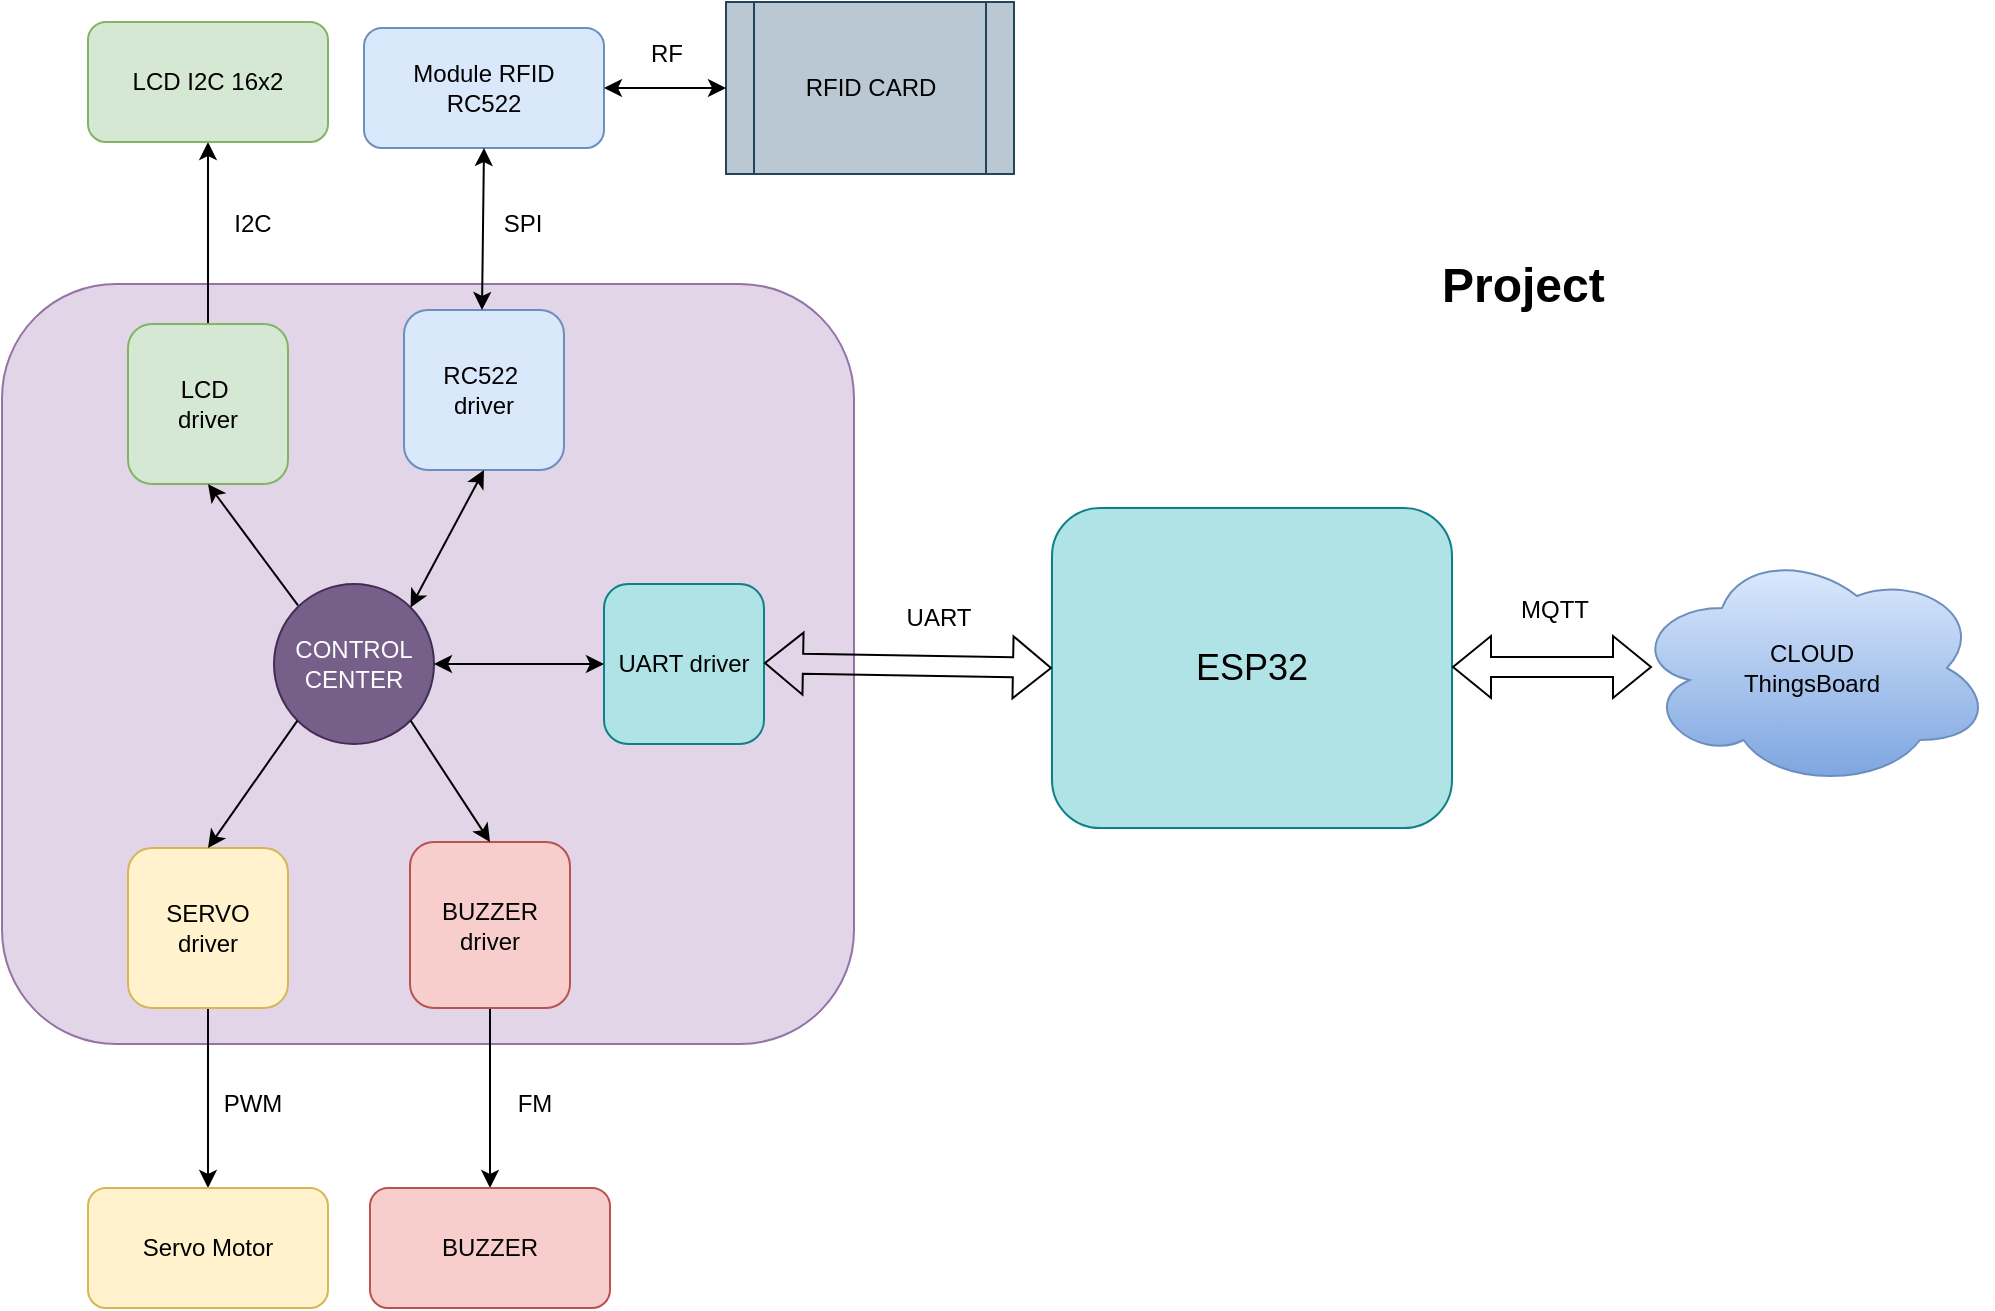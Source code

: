 <mxfile version="26.0.14">
  <diagram name="Trang-1" id="rC4VJxHdjQEDBYwldfjm">
    <mxGraphModel dx="1363" dy="913" grid="0" gridSize="10" guides="1" tooltips="1" connect="1" arrows="1" fold="1" page="1" pageScale="1" pageWidth="827" pageHeight="1169" math="0" shadow="0">
      <root>
        <mxCell id="0" />
        <mxCell id="1" parent="0" />
        <mxCell id="vtsXS6kqBglkecylpVnj-2" value="" style="rounded=1;whiteSpace=wrap;html=1;fillColor=#e1d5e7;strokeColor=#9673a6;" parent="1" vertex="1">
          <mxGeometry x="238" y="361" width="426" height="380" as="geometry" />
        </mxCell>
        <mxCell id="vtsXS6kqBglkecylpVnj-20" value="" style="edgeStyle=orthogonalEdgeStyle;rounded=0;orthogonalLoop=1;jettySize=auto;html=1;" parent="1" source="vtsXS6kqBglkecylpVnj-5" target="vtsXS6kqBglkecylpVnj-6" edge="1">
          <mxGeometry relative="1" as="geometry" />
        </mxCell>
        <mxCell id="vtsXS6kqBglkecylpVnj-5" value="LCD&amp;nbsp;&lt;div&gt;driver&lt;/div&gt;" style="rounded=1;whiteSpace=wrap;html=1;fillColor=#d5e8d4;strokeColor=#82b366;" parent="1" vertex="1">
          <mxGeometry x="301" y="381" width="80" height="80" as="geometry" />
        </mxCell>
        <mxCell id="vtsXS6kqBglkecylpVnj-6" value="LCD I2C&amp;nbsp;&lt;span style=&quot;background-color: transparent; color: light-dark(rgb(0, 0, 0), rgb(255, 255, 255));&quot;&gt;16x2&lt;/span&gt;" style="rounded=1;whiteSpace=wrap;html=1;fillColor=#d5e8d4;strokeColor=#82b366;" parent="1" vertex="1">
          <mxGeometry x="281" y="230" width="120" height="60" as="geometry" />
        </mxCell>
        <mxCell id="vtsXS6kqBglkecylpVnj-7" value="UART driver" style="rounded=1;whiteSpace=wrap;html=1;fillColor=#b0e3e6;strokeColor=#0e8088;" parent="1" vertex="1">
          <mxGeometry x="539" y="511" width="80" height="80" as="geometry" />
        </mxCell>
        <mxCell id="vtsXS6kqBglkecylpVnj-8" value="&lt;font style=&quot;font-size: 18px;&quot;&gt;ESP32&lt;/font&gt;" style="rounded=1;whiteSpace=wrap;html=1;fillColor=#b0e3e6;strokeColor=#0e8088;" parent="1" vertex="1">
          <mxGeometry x="763" y="473" width="200" height="160" as="geometry" />
        </mxCell>
        <mxCell id="vtsXS6kqBglkecylpVnj-10" value="CLOUD&lt;div&gt;ThingsBoard&lt;/div&gt;" style="ellipse;shape=cloud;whiteSpace=wrap;html=1;fillColor=#dae8fc;gradientColor=#7ea6e0;strokeColor=#6c8ebf;" parent="1" vertex="1">
          <mxGeometry x="1053" y="493" width="180" height="120" as="geometry" />
        </mxCell>
        <mxCell id="vtsXS6kqBglkecylpVnj-11" value="RC522&amp;nbsp;&lt;div&gt;driver&lt;/div&gt;" style="rounded=1;whiteSpace=wrap;html=1;fillColor=#dae8fc;strokeColor=#6c8ebf;" parent="1" vertex="1">
          <mxGeometry x="439" y="374" width="80" height="80" as="geometry" />
        </mxCell>
        <mxCell id="vtsXS6kqBglkecylpVnj-12" value="Module RFID&lt;div&gt;RC522&lt;/div&gt;" style="rounded=1;whiteSpace=wrap;html=1;fillColor=#dae8fc;strokeColor=#6c8ebf;" parent="1" vertex="1">
          <mxGeometry x="419" y="233" width="120" height="60" as="geometry" />
        </mxCell>
        <mxCell id="vtsXS6kqBglkecylpVnj-22" value="" style="edgeStyle=orthogonalEdgeStyle;rounded=0;orthogonalLoop=1;jettySize=auto;html=1;" parent="1" source="vtsXS6kqBglkecylpVnj-13" target="vtsXS6kqBglkecylpVnj-14" edge="1">
          <mxGeometry relative="1" as="geometry" />
        </mxCell>
        <mxCell id="vtsXS6kqBglkecylpVnj-13" value="SERVO&lt;div&gt;driver&lt;/div&gt;" style="rounded=1;whiteSpace=wrap;html=1;fillColor=#fff2cc;strokeColor=#d6b656;" parent="1" vertex="1">
          <mxGeometry x="301" y="643" width="80" height="80" as="geometry" />
        </mxCell>
        <mxCell id="vtsXS6kqBglkecylpVnj-14" value="Servo Motor" style="rounded=1;whiteSpace=wrap;html=1;fillColor=#fff2cc;strokeColor=#d6b656;" parent="1" vertex="1">
          <mxGeometry x="281" y="813" width="120" height="60" as="geometry" />
        </mxCell>
        <mxCell id="vtsXS6kqBglkecylpVnj-23" value="" style="edgeStyle=orthogonalEdgeStyle;rounded=0;orthogonalLoop=1;jettySize=auto;html=1;" parent="1" source="vtsXS6kqBglkecylpVnj-15" target="vtsXS6kqBglkecylpVnj-16" edge="1">
          <mxGeometry relative="1" as="geometry" />
        </mxCell>
        <mxCell id="vtsXS6kqBglkecylpVnj-15" value="BUZZER driver" style="rounded=1;whiteSpace=wrap;html=1;fillColor=#f8cecc;strokeColor=#b85450;" parent="1" vertex="1">
          <mxGeometry x="442" y="640" width="80" height="83" as="geometry" />
        </mxCell>
        <mxCell id="vtsXS6kqBglkecylpVnj-16" value="BUZZER" style="rounded=1;whiteSpace=wrap;html=1;fillColor=#f8cecc;strokeColor=#b85450;" parent="1" vertex="1">
          <mxGeometry x="422" y="813" width="120" height="60" as="geometry" />
        </mxCell>
        <mxCell id="vtsXS6kqBglkecylpVnj-28" value="" style="shape=flexArrow;endArrow=classic;startArrow=classic;html=1;rounded=0;entryX=0;entryY=0.5;entryDx=0;entryDy=0;" parent="1" edge="1" target="vtsXS6kqBglkecylpVnj-8">
          <mxGeometry width="100" height="100" relative="1" as="geometry">
            <mxPoint x="619" y="550.5" as="sourcePoint" />
            <mxPoint x="719" y="550.5" as="targetPoint" />
          </mxGeometry>
        </mxCell>
        <mxCell id="vtsXS6kqBglkecylpVnj-30" value="" style="shape=flexArrow;endArrow=classic;startArrow=classic;html=1;rounded=0;" parent="1" edge="1">
          <mxGeometry width="100" height="100" relative="1" as="geometry">
            <mxPoint x="963" y="552.5" as="sourcePoint" />
            <mxPoint x="1063" y="552.5" as="targetPoint" />
          </mxGeometry>
        </mxCell>
        <mxCell id="vtsXS6kqBglkecylpVnj-31" value="&lt;font style=&quot;font-size: 24px;&quot;&gt;&lt;b&gt;Project&amp;nbsp;&lt;/b&gt;&lt;/font&gt;" style="text;html=1;align=center;verticalAlign=middle;whiteSpace=wrap;rounded=0;" parent="1" vertex="1">
          <mxGeometry x="842" y="332" width="320" height="60" as="geometry" />
        </mxCell>
        <mxCell id="pcf5fbPbPv85rcVFr6ap-1" value="" style="endArrow=classic;startArrow=classic;html=1;rounded=0;entryX=0.5;entryY=1;entryDx=0;entryDy=0;" parent="1" target="vtsXS6kqBglkecylpVnj-12" edge="1">
          <mxGeometry width="50" height="50" relative="1" as="geometry">
            <mxPoint x="478" y="374" as="sourcePoint" />
            <mxPoint x="528" y="324" as="targetPoint" />
          </mxGeometry>
        </mxCell>
        <mxCell id="J9zHtnutEQoKwPYgRGtc-1" value="CONTROL&lt;div&gt;CENTER&lt;/div&gt;" style="ellipse;whiteSpace=wrap;html=1;aspect=fixed;fillColor=#76608a;strokeColor=#432D57;fontColor=#ffffff;" vertex="1" parent="1">
          <mxGeometry x="374" y="511" width="80" height="80" as="geometry" />
        </mxCell>
        <mxCell id="J9zHtnutEQoKwPYgRGtc-2" value="I2C" style="text;html=1;align=center;verticalAlign=middle;resizable=0;points=[];autosize=1;strokeColor=none;fillColor=none;" vertex="1" parent="1">
          <mxGeometry x="344" y="318" width="37" height="26" as="geometry" />
        </mxCell>
        <mxCell id="J9zHtnutEQoKwPYgRGtc-3" value="SPI&lt;span style=&quot;color: rgba(0, 0, 0, 0); font-family: monospace; font-size: 0px; text-align: start;&quot;&gt;%3CmxGraphModel%3E%3Croot%3E%3CmxCell%20id%3D%220%22%2F%3E%3CmxCell%20id%3D%221%22%20parent%3D%220%22%2F%3E%3CmxCell%20id%3D%222%22%20value%3D%22I2C%22%20style%3D%22text%3Bhtml%3D1%3Balign%3Dcenter%3BverticalAlign%3Dmiddle%3Bresizable%3D0%3Bpoints%3D%5B%5D%3Bautosize%3D1%3BstrokeColor%3Dnone%3BfillColor%3Dnone%3B%22%20vertex%3D%221%22%20parent%3D%221%22%3E%3CmxGeometry%20x%3D%22344%22%20y%3D%22318%22%20width%3D%2237%22%20height%3D%2226%22%20as%3D%22geometry%22%2F%3E%3C%2FmxCell%3E%3C%2Froot%3E%3C%2FmxGraphModel%3E&lt;/span&gt;" style="text;html=1;align=center;verticalAlign=middle;resizable=0;points=[];autosize=1;strokeColor=none;fillColor=none;" vertex="1" parent="1">
          <mxGeometry x="479" y="318" width="37" height="26" as="geometry" />
        </mxCell>
        <mxCell id="J9zHtnutEQoKwPYgRGtc-4" value="PWM" style="text;html=1;align=center;verticalAlign=middle;resizable=0;points=[];autosize=1;strokeColor=none;fillColor=none;" vertex="1" parent="1">
          <mxGeometry x="339" y="758" width="47" height="26" as="geometry" />
        </mxCell>
        <mxCell id="J9zHtnutEQoKwPYgRGtc-5" value="FM" style="text;html=1;align=center;verticalAlign=middle;resizable=0;points=[];autosize=1;strokeColor=none;fillColor=none;" vertex="1" parent="1">
          <mxGeometry x="486" y="758" width="35" height="26" as="geometry" />
        </mxCell>
        <mxCell id="J9zHtnutEQoKwPYgRGtc-6" value="UART" style="text;html=1;align=center;verticalAlign=middle;resizable=0;points=[];autosize=1;strokeColor=none;fillColor=none;" vertex="1" parent="1">
          <mxGeometry x="681" y="515" width="50" height="26" as="geometry" />
        </mxCell>
        <mxCell id="J9zHtnutEQoKwPYgRGtc-7" value="MQTT" style="text;html=1;align=center;verticalAlign=middle;resizable=0;points=[];autosize=1;strokeColor=none;fillColor=none;" vertex="1" parent="1">
          <mxGeometry x="988" y="511" width="52" height="26" as="geometry" />
        </mxCell>
        <mxCell id="J9zHtnutEQoKwPYgRGtc-11" value="RFID CARD" style="shape=process;whiteSpace=wrap;html=1;backgroundOutline=1;fillColor=#bac8d3;strokeColor=#23445d;rounded=0;glass=0;shadow=0;" vertex="1" parent="1">
          <mxGeometry x="600" y="220" width="144" height="86" as="geometry" />
        </mxCell>
        <mxCell id="J9zHtnutEQoKwPYgRGtc-13" value="" style="endArrow=classic;startArrow=classic;html=1;rounded=0;exitX=1;exitY=0.5;exitDx=0;exitDy=0;entryX=0;entryY=0.5;entryDx=0;entryDy=0;" edge="1" parent="1" source="vtsXS6kqBglkecylpVnj-12" target="J9zHtnutEQoKwPYgRGtc-11">
          <mxGeometry width="50" height="50" relative="1" as="geometry">
            <mxPoint x="745" y="535" as="sourcePoint" />
            <mxPoint x="795" y="485" as="targetPoint" />
          </mxGeometry>
        </mxCell>
        <mxCell id="J9zHtnutEQoKwPYgRGtc-14" value="RF" style="text;html=1;align=center;verticalAlign=middle;resizable=0;points=[];autosize=1;strokeColor=none;fillColor=none;" vertex="1" parent="1">
          <mxGeometry x="553" y="233" width="34" height="26" as="geometry" />
        </mxCell>
        <mxCell id="J9zHtnutEQoKwPYgRGtc-17" value="" style="endArrow=classic;html=1;rounded=0;entryX=0.5;entryY=1;entryDx=0;entryDy=0;" edge="1" parent="1" target="vtsXS6kqBglkecylpVnj-5">
          <mxGeometry width="50" height="50" relative="1" as="geometry">
            <mxPoint x="386" y="521.71" as="sourcePoint" />
            <mxPoint x="305" y="526.298" as="targetPoint" />
          </mxGeometry>
        </mxCell>
        <mxCell id="J9zHtnutEQoKwPYgRGtc-20" value="" style="endArrow=classic;html=1;rounded=0;exitX=0;exitY=1;exitDx=0;exitDy=0;entryX=0.5;entryY=0;entryDx=0;entryDy=0;" edge="1" parent="1" source="J9zHtnutEQoKwPYgRGtc-1" target="vtsXS6kqBglkecylpVnj-13">
          <mxGeometry width="50" height="50" relative="1" as="geometry">
            <mxPoint x="745" y="535" as="sourcePoint" />
            <mxPoint x="795" y="485" as="targetPoint" />
          </mxGeometry>
        </mxCell>
        <mxCell id="J9zHtnutEQoKwPYgRGtc-21" value="" style="endArrow=classic;html=1;rounded=0;exitX=1;exitY=1;exitDx=0;exitDy=0;entryX=0.5;entryY=0;entryDx=0;entryDy=0;" edge="1" parent="1" source="J9zHtnutEQoKwPYgRGtc-1" target="vtsXS6kqBglkecylpVnj-15">
          <mxGeometry width="50" height="50" relative="1" as="geometry">
            <mxPoint x="745" y="535" as="sourcePoint" />
            <mxPoint x="795" y="485" as="targetPoint" />
          </mxGeometry>
        </mxCell>
        <mxCell id="J9zHtnutEQoKwPYgRGtc-23" value="" style="endArrow=classic;startArrow=classic;html=1;rounded=0;exitX=1;exitY=0;exitDx=0;exitDy=0;entryX=0.5;entryY=1;entryDx=0;entryDy=0;" edge="1" parent="1" source="J9zHtnutEQoKwPYgRGtc-1" target="vtsXS6kqBglkecylpVnj-11">
          <mxGeometry width="50" height="50" relative="1" as="geometry">
            <mxPoint x="745" y="535" as="sourcePoint" />
            <mxPoint x="795" y="485" as="targetPoint" />
          </mxGeometry>
        </mxCell>
        <mxCell id="J9zHtnutEQoKwPYgRGtc-24" value="" style="endArrow=classic;startArrow=classic;html=1;rounded=0;exitX=1;exitY=0.5;exitDx=0;exitDy=0;entryX=0;entryY=0.5;entryDx=0;entryDy=0;" edge="1" parent="1" source="J9zHtnutEQoKwPYgRGtc-1" target="vtsXS6kqBglkecylpVnj-7">
          <mxGeometry width="50" height="50" relative="1" as="geometry">
            <mxPoint x="745" y="535" as="sourcePoint" />
            <mxPoint x="795" y="485" as="targetPoint" />
          </mxGeometry>
        </mxCell>
      </root>
    </mxGraphModel>
  </diagram>
</mxfile>
